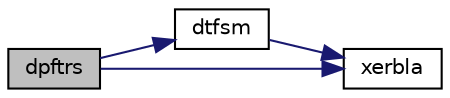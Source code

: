 digraph "dpftrs"
{
 // LATEX_PDF_SIZE
  edge [fontname="Helvetica",fontsize="10",labelfontname="Helvetica",labelfontsize="10"];
  node [fontname="Helvetica",fontsize="10",shape=record];
  rankdir="LR";
  Node1 [label="dpftrs",height=0.2,width=0.4,color="black", fillcolor="grey75", style="filled", fontcolor="black",tooltip="DPFTRS"];
  Node1 -> Node2 [color="midnightblue",fontsize="10",style="solid",fontname="Helvetica"];
  Node2 [label="dtfsm",height=0.2,width=0.4,color="black", fillcolor="white", style="filled",URL="$dtfsm_8f.html#ad77cf314b01944440ef6761f5ac2964b",tooltip="DTFSM solves a matrix equation (one operand is a triangular matrix in RFP format)."];
  Node2 -> Node3 [color="midnightblue",fontsize="10",style="solid",fontname="Helvetica"];
  Node3 [label="xerbla",height=0.2,width=0.4,color="black", fillcolor="white", style="filled",URL="$xerbla_8f.html#a377ee61015baf8dea7770b3a404b1c07",tooltip="XERBLA"];
  Node1 -> Node3 [color="midnightblue",fontsize="10",style="solid",fontname="Helvetica"];
}
